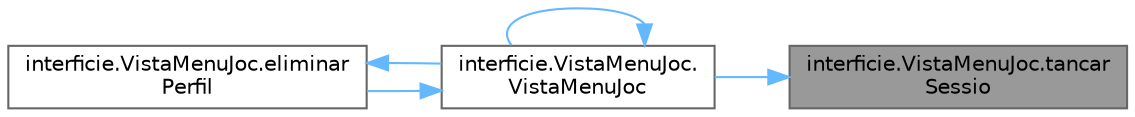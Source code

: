 digraph "interficie.VistaMenuJoc.tancarSessio"
{
 // INTERACTIVE_SVG=YES
 // LATEX_PDF_SIZE
  bgcolor="transparent";
  edge [fontname=Helvetica,fontsize=10,labelfontname=Helvetica,labelfontsize=10];
  node [fontname=Helvetica,fontsize=10,shape=box,height=0.2,width=0.4];
  rankdir="RL";
  Node1 [id="Node000001",label="interficie.VistaMenuJoc.tancar\lSessio",height=0.2,width=0.4,color="gray40", fillcolor="grey60", style="filled", fontcolor="black",tooltip="Lògica per tancar la sessió."];
  Node1 -> Node2 [id="edge1_Node000001_Node000002",dir="back",color="steelblue1",style="solid",tooltip=" "];
  Node2 [id="Node000002",label="interficie.VistaMenuJoc.\lVistaMenuJoc",height=0.2,width=0.4,color="grey40", fillcolor="white", style="filled",URL="$classinterficie_1_1_vista_menu_joc.html#afab63b4d82b26b00b711c7a5473d7707",tooltip="Constructor de la classe VistaMenuJoc."];
  Node2 -> Node3 [id="edge2_Node000002_Node000003",dir="back",color="steelblue1",style="solid",tooltip=" "];
  Node3 [id="Node000003",label="interficie.VistaMenuJoc.eliminar\lPerfil",height=0.2,width=0.4,color="grey40", fillcolor="white", style="filled",URL="$classinterficie_1_1_vista_menu_joc.html#a357d2c3488fc972b443bb25cf44c8d1b",tooltip="Lògica per eliminar el perfil."];
  Node3 -> Node2 [id="edge3_Node000003_Node000002",dir="back",color="steelblue1",style="solid",tooltip=" "];
  Node2 -> Node2 [id="edge4_Node000002_Node000002",dir="back",color="steelblue1",style="solid",tooltip=" "];
}
